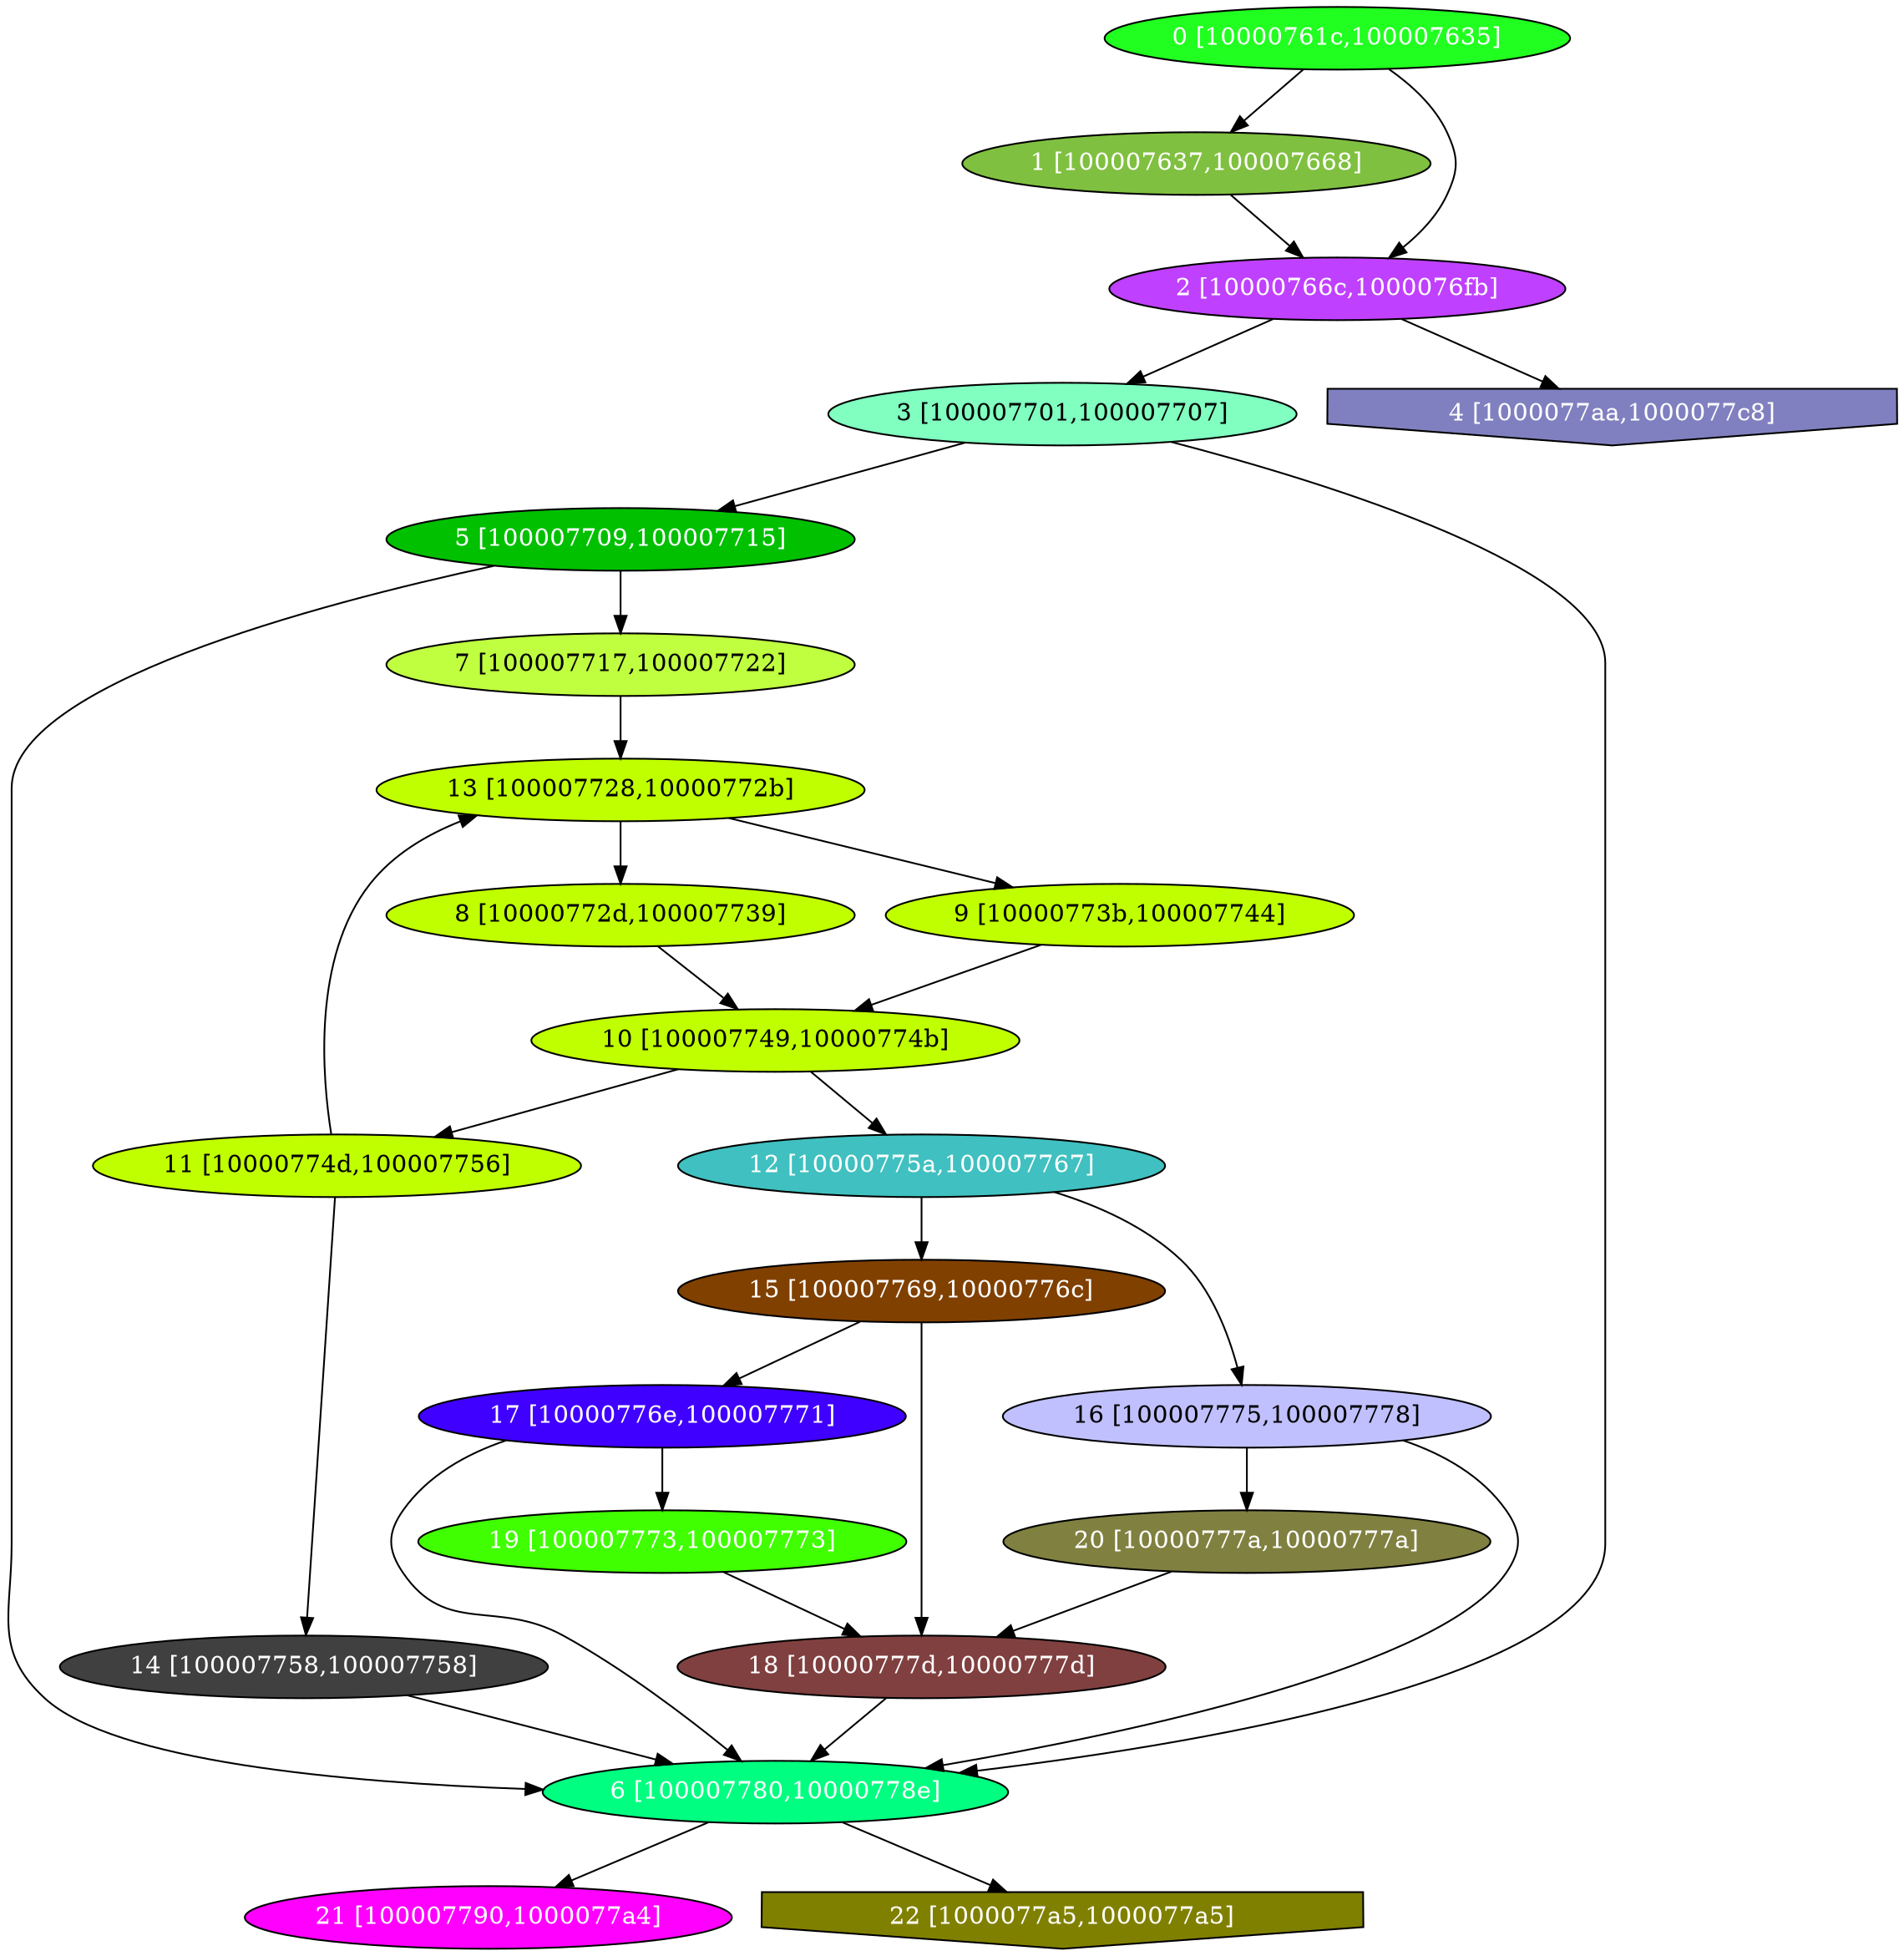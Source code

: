 diGraph tar{
	tar_0  [style=filled fillcolor="#20FF20" fontcolor="#ffffff" shape=oval label="0 [10000761c,100007635]"]
	tar_1  [style=filled fillcolor="#80C040" fontcolor="#ffffff" shape=oval label="1 [100007637,100007668]"]
	tar_2  [style=filled fillcolor="#C040FF" fontcolor="#ffffff" shape=oval label="2 [10000766c,1000076fb]"]
	tar_3  [style=filled fillcolor="#80FFC0" fontcolor="#000000" shape=oval label="3 [100007701,100007707]"]
	tar_4  [style=filled fillcolor="#8080C0" fontcolor="#ffffff" shape=invhouse label="4 [1000077aa,1000077c8]"]
	tar_5  [style=filled fillcolor="#00C000" fontcolor="#ffffff" shape=oval label="5 [100007709,100007715]"]
	tar_6  [style=filled fillcolor="#00FF80" fontcolor="#ffffff" shape=oval label="6 [100007780,10000778e]"]
	tar_7  [style=filled fillcolor="#C0FF40" fontcolor="#000000" shape=oval label="7 [100007717,100007722]"]
	tar_8  [style=filled fillcolor="#C0FF00" fontcolor="#000000" shape=oval label="8 [10000772d,100007739]"]
	tar_9  [style=filled fillcolor="#C0FF00" fontcolor="#000000" shape=oval label="9 [10000773b,100007744]"]
	tar_a  [style=filled fillcolor="#C0FF00" fontcolor="#000000" shape=oval label="10 [100007749,10000774b]"]
	tar_b  [style=filled fillcolor="#C0FF00" fontcolor="#000000" shape=oval label="11 [10000774d,100007756]"]
	tar_c  [style=filled fillcolor="#40C0C0" fontcolor="#ffffff" shape=oval label="12 [10000775a,100007767]"]
	tar_d  [style=filled fillcolor="#C0FF00" fontcolor="#000000" shape=oval label="13 [100007728,10000772b]"]
	tar_e  [style=filled fillcolor="#404040" fontcolor="#ffffff" shape=oval label="14 [100007758,100007758]"]
	tar_f  [style=filled fillcolor="#804000" fontcolor="#ffffff" shape=oval label="15 [100007769,10000776c]"]
	tar_10  [style=filled fillcolor="#C0C0FF" fontcolor="#000000" shape=oval label="16 [100007775,100007778]"]
	tar_11  [style=filled fillcolor="#4000FF" fontcolor="#ffffff" shape=oval label="17 [10000776e,100007771]"]
	tar_12  [style=filled fillcolor="#804040" fontcolor="#ffffff" shape=oval label="18 [10000777d,10000777d]"]
	tar_13  [style=filled fillcolor="#40FF00" fontcolor="#ffffff" shape=oval label="19 [100007773,100007773]"]
	tar_14  [style=filled fillcolor="#808040" fontcolor="#ffffff" shape=oval label="20 [10000777a,10000777a]"]
	tar_15  [style=filled fillcolor="#FF00FF" fontcolor="#ffffff" shape=oval label="21 [100007790,1000077a4]"]
	tar_16  [style=filled fillcolor="#808000" fontcolor="#ffffff" shape=invhouse label="22 [1000077a5,1000077a5]"]

	tar_0 -> tar_1
	tar_0 -> tar_2
	tar_1 -> tar_2
	tar_2 -> tar_3
	tar_2 -> tar_4
	tar_3 -> tar_5
	tar_3 -> tar_6
	tar_5 -> tar_6
	tar_5 -> tar_7
	tar_6 -> tar_15
	tar_6 -> tar_16
	tar_7 -> tar_d
	tar_8 -> tar_a
	tar_9 -> tar_a
	tar_a -> tar_b
	tar_a -> tar_c
	tar_b -> tar_d
	tar_b -> tar_e
	tar_c -> tar_f
	tar_c -> tar_10
	tar_d -> tar_8
	tar_d -> tar_9
	tar_e -> tar_6
	tar_f -> tar_11
	tar_f -> tar_12
	tar_10 -> tar_6
	tar_10 -> tar_14
	tar_11 -> tar_6
	tar_11 -> tar_13
	tar_12 -> tar_6
	tar_13 -> tar_12
	tar_14 -> tar_12
}